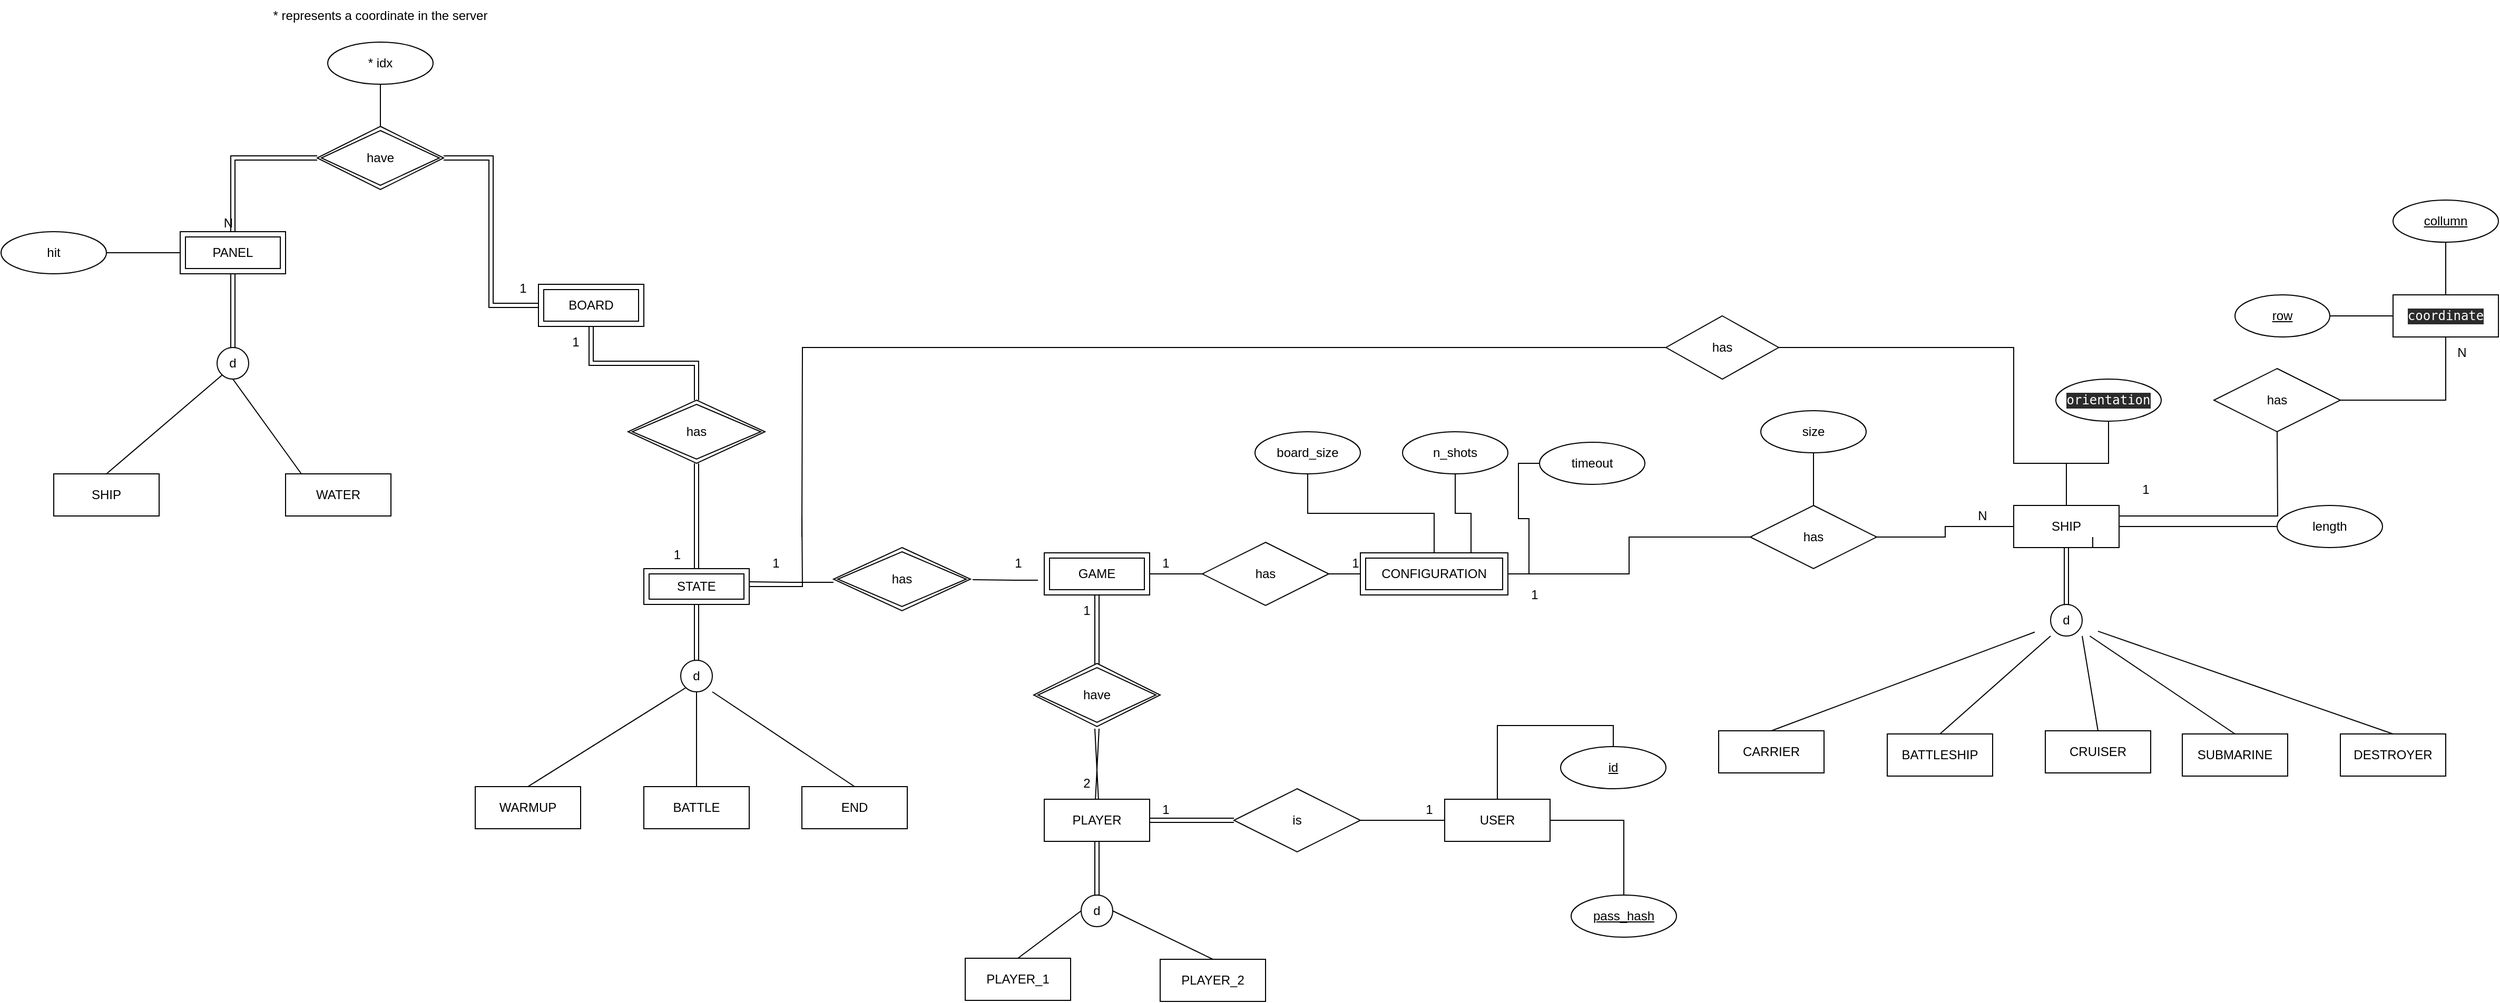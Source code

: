 <mxfile version="15.5.4" type="embed"><diagram id="sa6Q3xUmAi24UDrEMSUv" name="Página-1"><mxGraphModel dx="2386" dy="1707" grid="1" gridSize="10" guides="1" tooltips="1" connect="1" arrows="1" fold="1" page="1" pageScale="1" pageWidth="827" pageHeight="1169" math="0" shadow="0"><root><mxCell id="0"/><mxCell id="1" parent="0"/><mxCell id="XrOO0wk5_OICAEsCVDQP-19" style="edgeStyle=orthogonalEdgeStyle;rounded=0;orthogonalLoop=1;jettySize=auto;html=1;endArrow=none;endFill=0;shape=link;" parent="1" edge="1"><mxGeometry relative="1" as="geometry"><mxPoint x="180" y="85" as="sourcePoint"/><mxPoint x="180" y="152" as="targetPoint"/></mxGeometry></mxCell><mxCell id="XrOO0wk5_OICAEsCVDQP-20" style="edgeStyle=orthogonalEdgeStyle;rounded=0;orthogonalLoop=1;jettySize=auto;html=1;endArrow=none;endFill=0;horizontal=1;shape=link;" parent="1" edge="1"><mxGeometry relative="1" as="geometry"><mxPoint x="180" y="290" as="targetPoint"/><mxPoint x="180" y="212" as="sourcePoint"/><Array as="points"><mxPoint x="180" y="300"/></Array></mxGeometry></mxCell><mxCell id="XrOO0wk5_OICAEsCVDQP-22" value="1" style="text;html=1;align=center;verticalAlign=middle;resizable=0;points=[];autosize=1;strokeColor=none;fillColor=none;" parent="1" vertex="1"><mxGeometry x="155" y="85" width="30" height="30" as="geometry"/></mxCell><mxCell id="5" value="PLAYER" style="whiteSpace=wrap;html=1;align=center;" parent="1" vertex="1"><mxGeometry x="130" y="279" width="100" height="40" as="geometry"/></mxCell><mxCell id="9" value="" style="shape=link;html=1;rounded=0;exitX=0.5;exitY=1;exitDx=0;exitDy=0;startArrow=none;" parent="1" source="13" edge="1"><mxGeometry relative="1" as="geometry"><mxPoint x="240" y="180" as="sourcePoint"/><mxPoint x="180" y="390" as="targetPoint"/></mxGeometry></mxCell><mxCell id="10" value="1" style="resizable=0;html=1;align=right;verticalAlign=bottom;" parent="9" connectable="0" vertex="1"><mxGeometry x="1" relative="1" as="geometry"/></mxCell><mxCell id="11" value="PLAYER_1" style="whiteSpace=wrap;html=1;align=center;" parent="1" vertex="1"><mxGeometry x="55" y="430" width="100" height="40" as="geometry"/></mxCell><mxCell id="12" value="PLAYER_2" style="whiteSpace=wrap;html=1;align=center;" parent="1" vertex="1"><mxGeometry x="240" y="431" width="100" height="40" as="geometry"/></mxCell><mxCell id="13" value="" style="ellipse;whiteSpace=wrap;html=1;" parent="1" vertex="1"><mxGeometry x="165" y="370" width="30" height="30" as="geometry"/></mxCell><mxCell id="14" value="" style="shape=link;html=1;rounded=0;exitX=0.5;exitY=1;exitDx=0;exitDy=0;endArrow=none;" parent="1" source="5" target="13" edge="1"><mxGeometry relative="1" as="geometry"><mxPoint x="180" y="319" as="sourcePoint"/><mxPoint x="180" y="390" as="targetPoint"/></mxGeometry></mxCell><mxCell id="17" value="" style="endArrow=none;html=1;rounded=0;exitX=0.5;exitY=0;exitDx=0;exitDy=0;entryX=0;entryY=0.5;entryDx=0;entryDy=0;" parent="1" source="11" target="13" edge="1"><mxGeometry relative="1" as="geometry"><mxPoint x="210" y="300" as="sourcePoint"/><mxPoint x="370" y="300" as="targetPoint"/></mxGeometry></mxCell><mxCell id="18" value="" style="endArrow=none;html=1;rounded=0;exitX=0.5;exitY=0;exitDx=0;exitDy=0;entryX=1;entryY=0.5;entryDx=0;entryDy=0;" parent="1" source="12" target="13" edge="1"><mxGeometry relative="1" as="geometry"><mxPoint x="115" y="440" as="sourcePoint"/><mxPoint x="175" y="395" as="targetPoint"/></mxGeometry></mxCell><mxCell id="19" value="d" style="text;html=1;strokeColor=none;fillColor=none;align=center;verticalAlign=middle;whiteSpace=wrap;rounded=0;" parent="1" vertex="1"><mxGeometry x="150" y="370" width="60" height="30" as="geometry"/></mxCell><mxCell id="20" value="2" style="text;html=1;align=center;verticalAlign=middle;resizable=0;points=[];autosize=1;strokeColor=none;fillColor=none;" parent="1" vertex="1"><mxGeometry x="160" y="254" width="20" height="20" as="geometry"/></mxCell><mxCell id="84" style="edgeStyle=orthogonalEdgeStyle;rounded=0;orthogonalLoop=1;jettySize=auto;html=1;endArrow=none;endFill=0;" parent="1" source="24" target="83" edge="1"><mxGeometry relative="1" as="geometry"/></mxCell><mxCell id="24" value="USER" style="whiteSpace=wrap;html=1;align=center;" parent="1" vertex="1"><mxGeometry x="510" y="279" width="100" height="40" as="geometry"/></mxCell><mxCell id="27" style="edgeStyle=orthogonalEdgeStyle;rounded=0;orthogonalLoop=1;jettySize=auto;html=1;endArrow=none;endFill=0;" parent="1" source="25" target="24" edge="1"><mxGeometry relative="1" as="geometry"/></mxCell><mxCell id="25" value="is" style="shape=rhombus;perimeter=rhombusPerimeter;whiteSpace=wrap;html=1;align=center;" parent="1" vertex="1"><mxGeometry x="310" y="269" width="120" height="60" as="geometry"/></mxCell><mxCell id="29" value="" style="endArrow=none;html=1;rounded=0;verticalAlign=middle;exitX=1;exitY=0.5;exitDx=0;exitDy=0;entryX=0;entryY=0.5;entryDx=0;entryDy=0;shape=link;" parent="1" source="5" target="25" edge="1"><mxGeometry relative="1" as="geometry"><mxPoint x="220" y="310" as="sourcePoint"/><mxPoint x="380" y="310" as="targetPoint"/></mxGeometry></mxCell><mxCell id="30" value="1" style="text;html=1;align=center;verticalAlign=middle;resizable=0;points=[];autosize=1;strokeColor=none;fillColor=none;" parent="1" vertex="1"><mxGeometry x="230" y="274" width="30" height="30" as="geometry"/></mxCell><mxCell id="31" value="1" style="text;html=1;align=center;verticalAlign=middle;resizable=0;points=[];autosize=1;strokeColor=none;fillColor=none;" parent="1" vertex="1"><mxGeometry x="480" y="274" width="30" height="30" as="geometry"/></mxCell><mxCell id="32" value="id" style="ellipse;whiteSpace=wrap;html=1;align=center;fontStyle=4" parent="1" vertex="1"><mxGeometry x="620" y="229" width="100" height="40" as="geometry"/></mxCell><mxCell id="33" style="edgeStyle=orthogonalEdgeStyle;rounded=0;orthogonalLoop=1;jettySize=auto;html=1;endArrow=none;endFill=0;exitX=0.5;exitY=0;exitDx=0;exitDy=0;entryX=0.5;entryY=0;entryDx=0;entryDy=0;" parent="1" source="32" target="24" edge="1"><mxGeometry relative="1" as="geometry"><mxPoint x="440" y="309" as="sourcePoint"/><mxPoint x="520" y="309" as="targetPoint"/></mxGeometry></mxCell><mxCell id="188" style="edgeStyle=orthogonalEdgeStyle;rounded=0;orthogonalLoop=1;jettySize=auto;html=1;fontColor=#FFFFFF;endArrow=none;endFill=0;" edge="1" parent="1" source="34" target="187"><mxGeometry relative="1" as="geometry"/></mxCell><mxCell id="34" value="GAME" style="shape=ext;margin=3;double=1;whiteSpace=wrap;html=1;align=center;" parent="1" vertex="1"><mxGeometry x="130" y="45" width="100" height="40" as="geometry"/></mxCell><mxCell id="35" value="have" style="shape=rhombus;double=1;perimeter=rhombusPerimeter;whiteSpace=wrap;html=1;align=center;" parent="1" vertex="1"><mxGeometry x="120" y="150" width="120" height="60" as="geometry"/></mxCell><mxCell id="87" style="edgeStyle=orthogonalEdgeStyle;rounded=0;orthogonalLoop=1;jettySize=auto;html=1;entryX=0;entryY=0.5;entryDx=0;entryDy=0;endArrow=none;endFill=0;" parent="1" source="55" target="86" edge="1"><mxGeometry relative="1" as="geometry"/></mxCell><mxCell id="55" value="CONFIGURATION" style="shape=ext;margin=3;double=1;whiteSpace=wrap;html=1;align=center;" parent="1" vertex="1"><mxGeometry x="430" y="45" width="140" height="40" as="geometry"/></mxCell><mxCell id="58" style="edgeStyle=orthogonalEdgeStyle;rounded=0;orthogonalLoop=1;jettySize=auto;html=1;endArrow=none;endFill=0;" parent="1" source="57" target="55" edge="1"><mxGeometry relative="1" as="geometry"/></mxCell><mxCell id="57" value="board_size" style="ellipse;whiteSpace=wrap;html=1;align=center;" parent="1" vertex="1"><mxGeometry x="330" y="-70" width="100" height="40" as="geometry"/></mxCell><mxCell id="61" style="edgeStyle=orthogonalEdgeStyle;rounded=0;orthogonalLoop=1;jettySize=auto;html=1;entryX=0.75;entryY=0;entryDx=0;entryDy=0;endArrow=none;endFill=0;" parent="1" source="59" target="55" edge="1"><mxGeometry relative="1" as="geometry"/></mxCell><mxCell id="59" value="n_shots" style="ellipse;whiteSpace=wrap;html=1;align=center;" parent="1" vertex="1"><mxGeometry x="470" y="-70" width="100" height="40" as="geometry"/></mxCell><mxCell id="63" style="edgeStyle=orthogonalEdgeStyle;rounded=0;orthogonalLoop=1;jettySize=auto;html=1;entryX=1;entryY=0.5;entryDx=0;entryDy=0;endArrow=none;endFill=0;" parent="1" source="62" target="55" edge="1"><mxGeometry relative="1" as="geometry"/></mxCell><mxCell id="62" value="timeout" style="ellipse;whiteSpace=wrap;html=1;align=center;" parent="1" vertex="1"><mxGeometry x="600" y="-60" width="100" height="40" as="geometry"/></mxCell><mxCell id="168" style="edgeStyle=orthogonalEdgeStyle;rounded=0;orthogonalLoop=1;jettySize=auto;html=1;entryX=0.5;entryY=1;entryDx=0;entryDy=0;endArrow=none;endFill=0;" edge="1" parent="1" source="65" target="167"><mxGeometry relative="1" as="geometry"/></mxCell><mxCell id="169" style="edgeStyle=orthogonalEdgeStyle;rounded=0;orthogonalLoop=1;jettySize=auto;html=1;exitX=1;exitY=0.25;exitDx=0;exitDy=0;entryX=0;entryY=0.5;entryDx=0;entryDy=0;endArrow=none;endFill=0;" edge="1" parent="1" source="65"><mxGeometry relative="1" as="geometry"><mxPoint x="1300" y="-70" as="targetPoint"/></mxGeometry></mxCell><mxCell id="171" style="edgeStyle=orthogonalEdgeStyle;rounded=0;orthogonalLoop=1;jettySize=auto;html=1;endArrow=none;endFill=0;" edge="1" parent="1" source="65"><mxGeometry relative="1" as="geometry"><mxPoint x="1300" y="20" as="targetPoint"/></mxGeometry></mxCell><mxCell id="181" style="edgeStyle=orthogonalEdgeStyle;rounded=0;orthogonalLoop=1;jettySize=auto;html=1;exitX=0.5;exitY=0;exitDx=0;exitDy=0;fontColor=#FFFFFF;endArrow=none;endFill=0;" edge="1" parent="1" source="65"><mxGeometry relative="1" as="geometry"><mxPoint x="1100" y="-40" as="targetPoint"/></mxGeometry></mxCell><mxCell id="182" style="edgeStyle=orthogonalEdgeStyle;rounded=0;orthogonalLoop=1;jettySize=auto;html=1;fontColor=#FFFFFF;endArrow=none;endFill=0;entryX=1;entryY=0.5;entryDx=0;entryDy=0;" edge="1" parent="1" source="65" target="183"><mxGeometry relative="1" as="geometry"><mxPoint x="830" y="-150" as="targetPoint"/><Array as="points"><mxPoint x="1100" y="-40"/><mxPoint x="1050" y="-40"/><mxPoint x="1050" y="-150"/></Array></mxGeometry></mxCell><mxCell id="65" value="SHIP" style="whiteSpace=wrap;html=1;align=center;" parent="1" vertex="1"><mxGeometry x="1050" width="100" height="40" as="geometry"/></mxCell><mxCell id="66" value="" style="shape=link;html=1;rounded=0;exitX=0.5;exitY=1;exitDx=0;exitDy=0;endArrow=none;" parent="1" source="65" edge="1"><mxGeometry relative="1" as="geometry"><mxPoint x="1350" y="199" as="sourcePoint"/><mxPoint x="1100" y="100" as="targetPoint"/></mxGeometry></mxCell><mxCell id="67" value="CARRIER" style="whiteSpace=wrap;html=1;align=center;" parent="1" vertex="1"><mxGeometry x="770" y="214" width="100" height="40" as="geometry"/></mxCell><mxCell id="68" value="" style="ellipse;whiteSpace=wrap;html=1;" parent="1" vertex="1"><mxGeometry x="1085" y="94" width="30" height="30" as="geometry"/></mxCell><mxCell id="69" value="d" style="text;html=1;strokeColor=none;fillColor=none;align=center;verticalAlign=middle;whiteSpace=wrap;rounded=0;" parent="1" vertex="1"><mxGeometry x="1070" y="94" width="60" height="30" as="geometry"/></mxCell><mxCell id="70" value="" style="endArrow=none;html=1;rounded=0;exitX=0.5;exitY=0;exitDx=0;exitDy=0;" parent="1" source="67" target="69" edge="1"><mxGeometry relative="1" as="geometry"><mxPoint x="1265" y="350" as="sourcePoint"/><mxPoint x="970" y="120" as="targetPoint"/></mxGeometry></mxCell><mxCell id="71" value="BATTLESHIP" style="whiteSpace=wrap;html=1;align=center;" parent="1" vertex="1"><mxGeometry x="930" y="217" width="100" height="40" as="geometry"/></mxCell><mxCell id="72" value="CRUISER" style="whiteSpace=wrap;html=1;align=center;" parent="1" vertex="1"><mxGeometry x="1080" y="214" width="100" height="40" as="geometry"/></mxCell><mxCell id="73" value="" style="endArrow=none;html=1;rounded=0;exitX=0.5;exitY=0;exitDx=0;exitDy=0;entryX=0.25;entryY=1;entryDx=0;entryDy=0;" parent="1" source="71" target="69" edge="1"><mxGeometry relative="1" as="geometry"><mxPoint x="830" y="224" as="sourcePoint"/><mxPoint x="990" y="119" as="targetPoint"/></mxGeometry></mxCell><mxCell id="74" value="" style="endArrow=none;html=1;rounded=0;exitX=0.5;exitY=0;exitDx=0;exitDy=0;entryX=0.75;entryY=1;entryDx=0;entryDy=0;" parent="1" source="72" target="69" edge="1"><mxGeometry relative="1" as="geometry"><mxPoint x="830" y="224" as="sourcePoint"/><mxPoint x="980" y="130" as="targetPoint"/></mxGeometry></mxCell><mxCell id="77" value="DESTROYER" style="whiteSpace=wrap;html=1;align=center;" parent="1" vertex="1"><mxGeometry x="1360" y="217" width="100" height="40" as="geometry"/></mxCell><mxCell id="78" value="SUBMARINE" style="whiteSpace=wrap;html=1;align=center;" parent="1" vertex="1"><mxGeometry x="1210" y="217" width="100" height="40" as="geometry"/></mxCell><mxCell id="79" value="" style="endArrow=none;html=1;rounded=0;exitX=0.5;exitY=0;exitDx=0;exitDy=0;" parent="1" source="78" target="69" edge="1"><mxGeometry relative="1" as="geometry"><mxPoint x="1110" y="227" as="sourcePoint"/><mxPoint x="1260" y="127" as="targetPoint"/></mxGeometry></mxCell><mxCell id="80" value="" style="endArrow=none;html=1;rounded=0;exitX=0.5;exitY=0;exitDx=0;exitDy=0;" parent="1" source="77" target="69" edge="1"><mxGeometry relative="1" as="geometry"><mxPoint x="1110" y="227" as="sourcePoint"/><mxPoint x="1275" y="127" as="targetPoint"/></mxGeometry></mxCell><mxCell id="83" value="pass_hash" style="ellipse;whiteSpace=wrap;html=1;align=center;fontStyle=4" parent="1" vertex="1"><mxGeometry x="630" y="370" width="100" height="40" as="geometry"/></mxCell><mxCell id="88" style="edgeStyle=orthogonalEdgeStyle;rounded=0;orthogonalLoop=1;jettySize=auto;html=1;endArrow=none;endFill=0;" parent="1" source="86" target="65" edge="1"><mxGeometry relative="1" as="geometry"/></mxCell><mxCell id="86" value="has" style="shape=rhombus;perimeter=rhombusPerimeter;whiteSpace=wrap;html=1;align=center;" parent="1" vertex="1"><mxGeometry x="800" width="120" height="60" as="geometry"/></mxCell><mxCell id="89" value="1" style="text;html=1;align=center;verticalAlign=middle;resizable=0;points=[];autosize=1;strokeColor=none;fillColor=none;" parent="1" vertex="1"><mxGeometry x="580" y="70" width="30" height="30" as="geometry"/></mxCell><mxCell id="90" value="N" style="text;html=1;align=center;verticalAlign=middle;resizable=0;points=[];autosize=1;strokeColor=none;fillColor=none;" parent="1" vertex="1"><mxGeometry x="1010" width="20" height="20" as="geometry"/></mxCell><mxCell id="92" style="edgeStyle=orthogonalEdgeStyle;rounded=0;orthogonalLoop=1;jettySize=auto;html=1;endArrow=none;endFill=0;" parent="1" source="91" target="86" edge="1"><mxGeometry relative="1" as="geometry"/></mxCell><mxCell id="91" value="size" style="ellipse;whiteSpace=wrap;html=1;align=center;" parent="1" vertex="1"><mxGeometry x="810" y="-90" width="100" height="40" as="geometry"/></mxCell><mxCell id="117" style="edgeStyle=orthogonalEdgeStyle;rounded=0;orthogonalLoop=1;jettySize=auto;html=1;entryX=1;entryY=0.5;entryDx=0;entryDy=0;endArrow=none;endFill=0;shape=link;" parent="1" source="93" target="116" edge="1"><mxGeometry relative="1" as="geometry"/></mxCell><mxCell id="162" style="edgeStyle=orthogonalEdgeStyle;rounded=0;orthogonalLoop=1;jettySize=auto;html=1;entryX=0.5;entryY=0;entryDx=0;entryDy=0;endArrow=none;endFill=0;shape=link;" edge="1" parent="1" source="93" target="144"><mxGeometry relative="1" as="geometry"><mxPoint x="-190" y="-190" as="targetPoint"/></mxGeometry></mxCell><mxCell id="93" value="BOARD" style="shape=ext;margin=3;double=1;whiteSpace=wrap;html=1;align=center;" parent="1" vertex="1"><mxGeometry x="-350" y="-210" width="100" height="40" as="geometry"/></mxCell><mxCell id="98" value="1" style="text;html=1;align=center;verticalAlign=middle;resizable=0;points=[];autosize=1;strokeColor=none;fillColor=none;" parent="1" vertex="1"><mxGeometry x="90" y="40" width="30" height="30" as="geometry"/></mxCell><mxCell id="99" value="1" style="text;html=1;align=center;verticalAlign=middle;resizable=0;points=[];autosize=1;strokeColor=none;fillColor=none;" parent="1" vertex="1"><mxGeometry x="-330" y="-170" width="30" height="30" as="geometry"/></mxCell><mxCell id="100" value="PANEL" style="shape=ext;margin=3;double=1;whiteSpace=wrap;html=1;align=center;" parent="1" vertex="1"><mxGeometry x="-690" y="-260" width="100" height="40" as="geometry"/></mxCell><mxCell id="101" value="WATER" style="whiteSpace=wrap;html=1;align=center;" parent="1" vertex="1"><mxGeometry x="-590" y="-30" width="100" height="40" as="geometry"/></mxCell><mxCell id="102" value="" style="ellipse;whiteSpace=wrap;html=1;" parent="1" vertex="1"><mxGeometry x="-655" y="-150" width="30" height="30" as="geometry"/></mxCell><mxCell id="103" value="d" style="text;html=1;strokeColor=none;fillColor=none;align=center;verticalAlign=middle;whiteSpace=wrap;rounded=0;" parent="1" vertex="1"><mxGeometry x="-670" y="-150" width="60" height="30" as="geometry"/></mxCell><mxCell id="104" value="" style="endArrow=none;html=1;rounded=0;exitX=0.5;exitY=0;exitDx=0;exitDy=0;" parent="1" edge="1"><mxGeometry relative="1" as="geometry"><mxPoint x="-760" y="-30" as="sourcePoint"/><mxPoint x="-650" y="-124" as="targetPoint"/></mxGeometry></mxCell><mxCell id="105" value="SHIP" style="whiteSpace=wrap;html=1;align=center;" parent="1" vertex="1"><mxGeometry x="-810" y="-30" width="100" height="40" as="geometry"/></mxCell><mxCell id="107" value="" style="endArrow=none;html=1;rounded=0;exitX=0.5;exitY=0;exitDx=0;exitDy=0;entryX=0.5;entryY=1;entryDx=0;entryDy=0;" parent="1" target="103" edge="1"><mxGeometry relative="1" as="geometry"><mxPoint x="-575" y="-30" as="sourcePoint"/><mxPoint x="-630" y="-125" as="targetPoint"/></mxGeometry></mxCell><mxCell id="112" value="" style="shape=link;html=1;rounded=0;" parent="1" source="100" target="103" edge="1"><mxGeometry relative="1" as="geometry"><mxPoint x="-650" y="-340" as="sourcePoint"/><mxPoint x="-490" y="-340" as="targetPoint"/></mxGeometry></mxCell><mxCell id="114" value="N" style="resizable=0;html=1;align=right;verticalAlign=bottom;" parent="112" connectable="0" vertex="1"><mxGeometry x="1" relative="1" as="geometry"><mxPoint y="-110" as="offset"/></mxGeometry></mxCell><mxCell id="118" style="edgeStyle=orthogonalEdgeStyle;rounded=0;orthogonalLoop=1;jettySize=auto;html=1;endArrow=none;endFill=0;shape=link;" parent="1" source="116" target="100" edge="1"><mxGeometry relative="1" as="geometry"/></mxCell><mxCell id="124" style="edgeStyle=orthogonalEdgeStyle;rounded=0;orthogonalLoop=1;jettySize=auto;html=1;entryX=0.5;entryY=1;entryDx=0;entryDy=0;endArrow=none;endFill=0;" parent="1" source="116" target="123" edge="1"><mxGeometry relative="1" as="geometry"/></mxCell><mxCell id="116" value="have" style="shape=rhombus;double=1;perimeter=rhombusPerimeter;whiteSpace=wrap;html=1;align=center;" parent="1" vertex="1"><mxGeometry x="-560" y="-360" width="120" height="60" as="geometry"/></mxCell><mxCell id="119" value="1" style="text;html=1;align=center;verticalAlign=middle;resizable=0;points=[];autosize=1;strokeColor=none;fillColor=none;" parent="1" vertex="1"><mxGeometry x="-380" y="-221" width="30" height="30" as="geometry"/></mxCell><mxCell id="121" style="edgeStyle=orthogonalEdgeStyle;rounded=0;orthogonalLoop=1;jettySize=auto;html=1;entryX=0;entryY=0.5;entryDx=0;entryDy=0;endArrow=none;endFill=0;" parent="1" source="120" target="100" edge="1"><mxGeometry relative="1" as="geometry"/></mxCell><mxCell id="120" value="hit" style="ellipse;whiteSpace=wrap;html=1;align=center;" parent="1" vertex="1"><mxGeometry x="-860" y="-260" width="100" height="40" as="geometry"/></mxCell><mxCell id="123" value="* idx" style="ellipse;whiteSpace=wrap;html=1;align=center;" parent="1" vertex="1"><mxGeometry x="-550" y="-440" width="100" height="40" as="geometry"/></mxCell><mxCell id="125" value="* represents a coordinate in the server" style="text;html=1;strokeColor=none;fillColor=none;align=center;verticalAlign=middle;whiteSpace=wrap;rounded=0;" parent="1" vertex="1"><mxGeometry x="-620" y="-480" width="240" height="30" as="geometry"/></mxCell><mxCell id="126" value="has" style="shape=rhombus;double=1;perimeter=rhombusPerimeter;whiteSpace=wrap;html=1;align=center;" parent="1" vertex="1"><mxGeometry x="-70" y="40" width="130" height="60" as="geometry"/></mxCell><mxCell id="128" value="" style="shape=link;html=1;rounded=0;exitX=0.5;exitY=1;exitDx=0;exitDy=0;endArrow=none;" edge="1" parent="1"><mxGeometry relative="1" as="geometry"><mxPoint x="-200" y="93" as="sourcePoint"/><mxPoint x="-200" y="153" as="targetPoint"/></mxGeometry></mxCell><mxCell id="129" value="WARMUP" style="whiteSpace=wrap;html=1;align=center;" vertex="1" parent="1"><mxGeometry x="-410" y="267" width="100" height="40" as="geometry"/></mxCell><mxCell id="130" value="" style="ellipse;whiteSpace=wrap;html=1;" vertex="1" parent="1"><mxGeometry x="-215" y="147" width="30" height="30" as="geometry"/></mxCell><mxCell id="131" value="d" style="text;html=1;strokeColor=none;fillColor=none;align=center;verticalAlign=middle;whiteSpace=wrap;rounded=0;" vertex="1" parent="1"><mxGeometry x="-230" y="147" width="60" height="30" as="geometry"/></mxCell><mxCell id="132" value="" style="endArrow=none;html=1;rounded=0;exitX=0.5;exitY=0;exitDx=0;exitDy=0;" edge="1" parent="1" source="129"><mxGeometry relative="1" as="geometry"><mxPoint x="85" y="403" as="sourcePoint"/><mxPoint x="-210" y="173" as="targetPoint"/></mxGeometry></mxCell><mxCell id="133" value="BATTLE" style="whiteSpace=wrap;html=1;align=center;" vertex="1" parent="1"><mxGeometry x="-250" y="267" width="100" height="40" as="geometry"/></mxCell><mxCell id="134" value="END" style="whiteSpace=wrap;html=1;align=center;" vertex="1" parent="1"><mxGeometry x="-100" y="267" width="100" height="40" as="geometry"/></mxCell><mxCell id="135" value="" style="endArrow=none;html=1;rounded=0;exitX=0.5;exitY=0;exitDx=0;exitDy=0;entryX=0.5;entryY=1;entryDx=0;entryDy=0;" edge="1" parent="1" source="133" target="131"><mxGeometry relative="1" as="geometry"><mxPoint x="-350" y="277" as="sourcePoint"/><mxPoint x="-190" y="172" as="targetPoint"/></mxGeometry></mxCell><mxCell id="136" value="" style="endArrow=none;html=1;rounded=0;exitX=0.5;exitY=0;exitDx=0;exitDy=0;entryX=0.75;entryY=1;entryDx=0;entryDy=0;" edge="1" parent="1" source="134" target="131"><mxGeometry relative="1" as="geometry"><mxPoint x="-350" y="277" as="sourcePoint"/><mxPoint x="-200" y="183" as="targetPoint"/></mxGeometry></mxCell><mxCell id="139" style="edgeStyle=orthogonalEdgeStyle;rounded=0;orthogonalLoop=1;jettySize=auto;html=1;endArrow=none;endFill=0;" edge="1" parent="1"><mxGeometry relative="1" as="geometry"><mxPoint x="-70" y="73" as="sourcePoint"/><mxPoint x="-150" y="72.5" as="targetPoint"/><Array as="points"><mxPoint x="-110" y="73"/></Array></mxGeometry></mxCell><mxCell id="141" style="edgeStyle=orthogonalEdgeStyle;rounded=0;orthogonalLoop=1;jettySize=auto;html=1;endArrow=none;endFill=0;" edge="1" parent="1"><mxGeometry relative="1" as="geometry"><mxPoint x="124" y="71" as="sourcePoint"/><mxPoint x="62" y="70.5" as="targetPoint"/><Array as="points"><mxPoint x="102" y="71"/></Array></mxGeometry></mxCell><mxCell id="142" value="1" style="text;html=1;align=center;verticalAlign=middle;resizable=0;points=[];autosize=1;strokeColor=none;fillColor=none;" vertex="1" parent="1"><mxGeometry x="-140" y="40" width="30" height="30" as="geometry"/></mxCell><mxCell id="185" style="edgeStyle=orthogonalEdgeStyle;rounded=0;orthogonalLoop=1;jettySize=auto;html=1;fontColor=#FFFFFF;endArrow=none;endFill=0;" edge="1" parent="1" source="143"><mxGeometry relative="1" as="geometry"><mxPoint x="-100" y="10" as="targetPoint"/></mxGeometry></mxCell><mxCell id="143" value="STATE" style="shape=ext;margin=3;double=1;whiteSpace=wrap;html=1;align=center;" vertex="1" parent="1"><mxGeometry x="-250" y="60" width="100" height="34" as="geometry"/></mxCell><mxCell id="144" value="has" style="shape=rhombus;double=1;perimeter=rhombusPerimeter;whiteSpace=wrap;html=1;align=center;" vertex="1" parent="1"><mxGeometry x="-265" y="-100" width="130" height="60" as="geometry"/></mxCell><mxCell id="145" value="" style="endArrow=none;html=1;rounded=0;entryX=0.5;entryY=0;entryDx=0;entryDy=0;exitX=0.5;exitY=1;exitDx=0;exitDy=0;shape=link;" edge="1" parent="1" source="144" target="143"><mxGeometry relative="1" as="geometry"><mxPoint x="-290" y="-70" as="sourcePoint"/><mxPoint x="-130" y="-70" as="targetPoint"/></mxGeometry></mxCell><mxCell id="146" value="1" style="resizable=0;html=1;align=right;verticalAlign=bottom;" connectable="0" vertex="1" parent="145"><mxGeometry x="1" relative="1" as="geometry"><mxPoint x="-15" y="-5" as="offset"/></mxGeometry></mxCell><mxCell id="166" value="length" style="ellipse;whiteSpace=wrap;html=1;align=center;" vertex="1" parent="1"><mxGeometry x="1300" width="100" height="40" as="geometry"/></mxCell><mxCell id="167" value="&lt;pre style=&quot;background-color: rgb(43 , 43 , 43) ; font-family: &amp;#34;jetbrains mono&amp;#34; , monospace&quot;&gt;&lt;pre style=&quot;font-family: &amp;#34;jetbrains mono&amp;#34; , monospace&quot;&gt;&lt;font color=&quot;#ffffff&quot;&gt;orientation&lt;/font&gt;&lt;/pre&gt;&lt;/pre&gt;" style="ellipse;whiteSpace=wrap;html=1;align=center;" vertex="1" parent="1"><mxGeometry x="1090" y="-120" width="100" height="40" as="geometry"/></mxCell><mxCell id="172" value="&lt;pre style=&quot;background-color: rgb(43 , 43 , 43) ; font-family: &amp;#34;jetbrains mono&amp;#34; , monospace&quot;&gt;&lt;font color=&quot;#ffffff&quot;&gt;coordinate&lt;/font&gt;&lt;/pre&gt;" style="whiteSpace=wrap;html=1;align=center;" vertex="1" parent="1"><mxGeometry x="1410" y="-200" width="100" height="40" as="geometry"/></mxCell><mxCell id="174" style="edgeStyle=orthogonalEdgeStyle;rounded=0;orthogonalLoop=1;jettySize=auto;html=1;fontColor=#FEF7FF;endArrow=none;endFill=0;entryX=0.5;entryY=1;entryDx=0;entryDy=0;" edge="1" parent="1" source="173" target="172"><mxGeometry relative="1" as="geometry"><mxPoint x="1460" y="-100" as="targetPoint"/></mxGeometry></mxCell><mxCell id="173" value="has" style="shape=rhombus;perimeter=rhombusPerimeter;whiteSpace=wrap;html=1;align=center;" vertex="1" parent="1"><mxGeometry x="1240" y="-130" width="120" height="60" as="geometry"/></mxCell><mxCell id="178" style="edgeStyle=orthogonalEdgeStyle;rounded=0;orthogonalLoop=1;jettySize=auto;html=1;fontColor=#FFFFFF;endArrow=none;endFill=0;" edge="1" parent="1" source="175" target="172"><mxGeometry relative="1" as="geometry"/></mxCell><mxCell id="175" value="&lt;u&gt;collumn&lt;/u&gt;" style="ellipse;whiteSpace=wrap;html=1;align=center;" vertex="1" parent="1"><mxGeometry x="1410" y="-290" width="100" height="40" as="geometry"/></mxCell><mxCell id="177" style="edgeStyle=orthogonalEdgeStyle;rounded=0;orthogonalLoop=1;jettySize=auto;html=1;entryX=0;entryY=0.5;entryDx=0;entryDy=0;fontColor=#FFFFFF;endArrow=none;endFill=0;" edge="1" parent="1" source="176" target="172"><mxGeometry relative="1" as="geometry"/></mxCell><mxCell id="176" value="&lt;u&gt;row&lt;/u&gt;" style="ellipse;whiteSpace=wrap;html=1;align=center;" vertex="1" parent="1"><mxGeometry x="1260" y="-200" width="90" height="40" as="geometry"/></mxCell><mxCell id="179" value="1" style="text;html=1;align=center;verticalAlign=middle;resizable=0;points=[];autosize=1;strokeColor=none;fillColor=none;" vertex="1" parent="1"><mxGeometry x="1160" y="-30" width="30" height="30" as="geometry"/></mxCell><mxCell id="180" value="N" style="text;html=1;align=center;verticalAlign=middle;resizable=0;points=[];autosize=1;strokeColor=none;fillColor=none;" vertex="1" parent="1"><mxGeometry x="1465" y="-155" width="20" height="20" as="geometry"/></mxCell><mxCell id="184" style="edgeStyle=orthogonalEdgeStyle;rounded=0;orthogonalLoop=1;jettySize=auto;html=1;fontColor=#FFFFFF;endArrow=none;endFill=0;" edge="1" parent="1" source="183"><mxGeometry relative="1" as="geometry"><mxPoint x="-100" y="30" as="targetPoint"/></mxGeometry></mxCell><mxCell id="183" value="has" style="shape=rhombus;perimeter=rhombusPerimeter;whiteSpace=wrap;html=1;align=center;" vertex="1" parent="1"><mxGeometry x="720" y="-180" width="107" height="60" as="geometry"/></mxCell><mxCell id="189" style="edgeStyle=orthogonalEdgeStyle;rounded=0;orthogonalLoop=1;jettySize=auto;html=1;entryX=0;entryY=0.5;entryDx=0;entryDy=0;fontColor=#FFFFFF;endArrow=none;endFill=0;" edge="1" parent="1" source="187" target="55"><mxGeometry relative="1" as="geometry"/></mxCell><mxCell id="187" value="has" style="shape=rhombus;perimeter=rhombusPerimeter;whiteSpace=wrap;html=1;align=center;" vertex="1" parent="1"><mxGeometry x="280" y="35" width="120" height="60" as="geometry"/></mxCell><mxCell id="190" value="1" style="text;html=1;align=center;verticalAlign=middle;resizable=0;points=[];autosize=1;strokeColor=none;fillColor=none;" vertex="1" parent="1"><mxGeometry x="230" y="40" width="30" height="30" as="geometry"/></mxCell><mxCell id="191" value="1" style="text;html=1;align=center;verticalAlign=middle;resizable=0;points=[];autosize=1;strokeColor=none;fillColor=none;" vertex="1" parent="1"><mxGeometry x="410" y="40" width="30" height="30" as="geometry"/></mxCell><mxCell id="192" style="edgeStyle=orthogonalEdgeStyle;rounded=0;orthogonalLoop=1;jettySize=auto;html=1;exitX=0.75;exitY=1;exitDx=0;exitDy=0;entryX=0.75;entryY=0.75;entryDx=0;entryDy=0;entryPerimeter=0;fontColor=#FFFFFF;endArrow=none;endFill=0;" edge="1" parent="1" source="65" target="65"><mxGeometry relative="1" as="geometry"/></mxCell></root></mxGraphModel></diagram></mxfile>